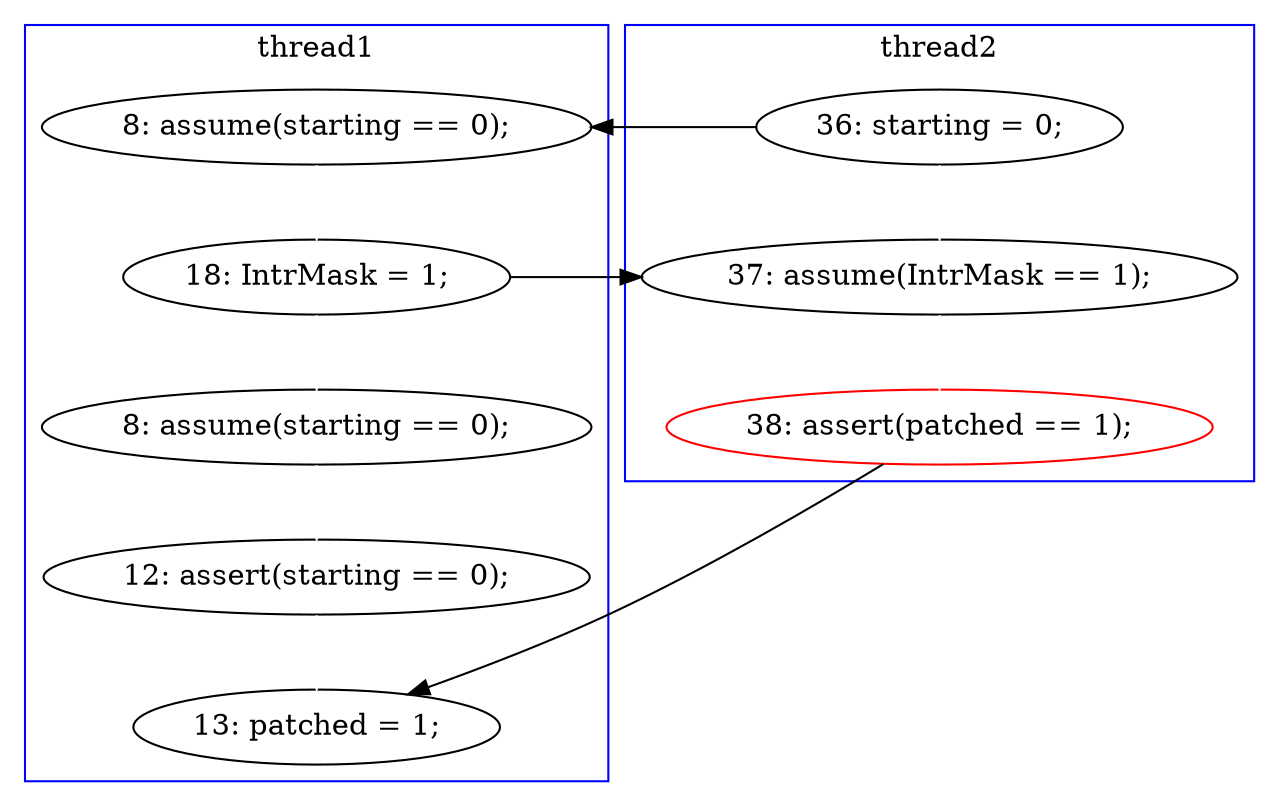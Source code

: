 digraph Counterexample {
	28 -> 32 [color = black, style = solid, constraint = false]
	30 -> 32 [color = white, style = solid]
	25 -> 28 [color = white, style = solid]
	18 -> 25 [color = black, style = solid, constraint = false]
	16 -> 18 [color = white, style = solid]
	9 -> 25 [color = white, style = solid]
	18 -> 22 [color = white, style = solid]
	22 -> 30 [color = white, style = solid]
	9 -> 16 [color = black, style = solid, constraint = false]
	subgraph cluster2 {
		label = thread2
		color = blue
		9  [label = "36: starting = 0;"]
		28  [label = "38: assert(patched == 1);", color = red]
		25  [label = "37: assume(IntrMask == 1);"]
	}
	subgraph cluster1 {
		label = thread1
		color = blue
		22  [label = "8: assume(starting == 0);"]
		30  [label = "12: assert(starting == 0);"]
		16  [label = "8: assume(starting == 0);"]
		18  [label = "18: IntrMask = 1;"]
		32  [label = "13: patched = 1;"]
	}
}